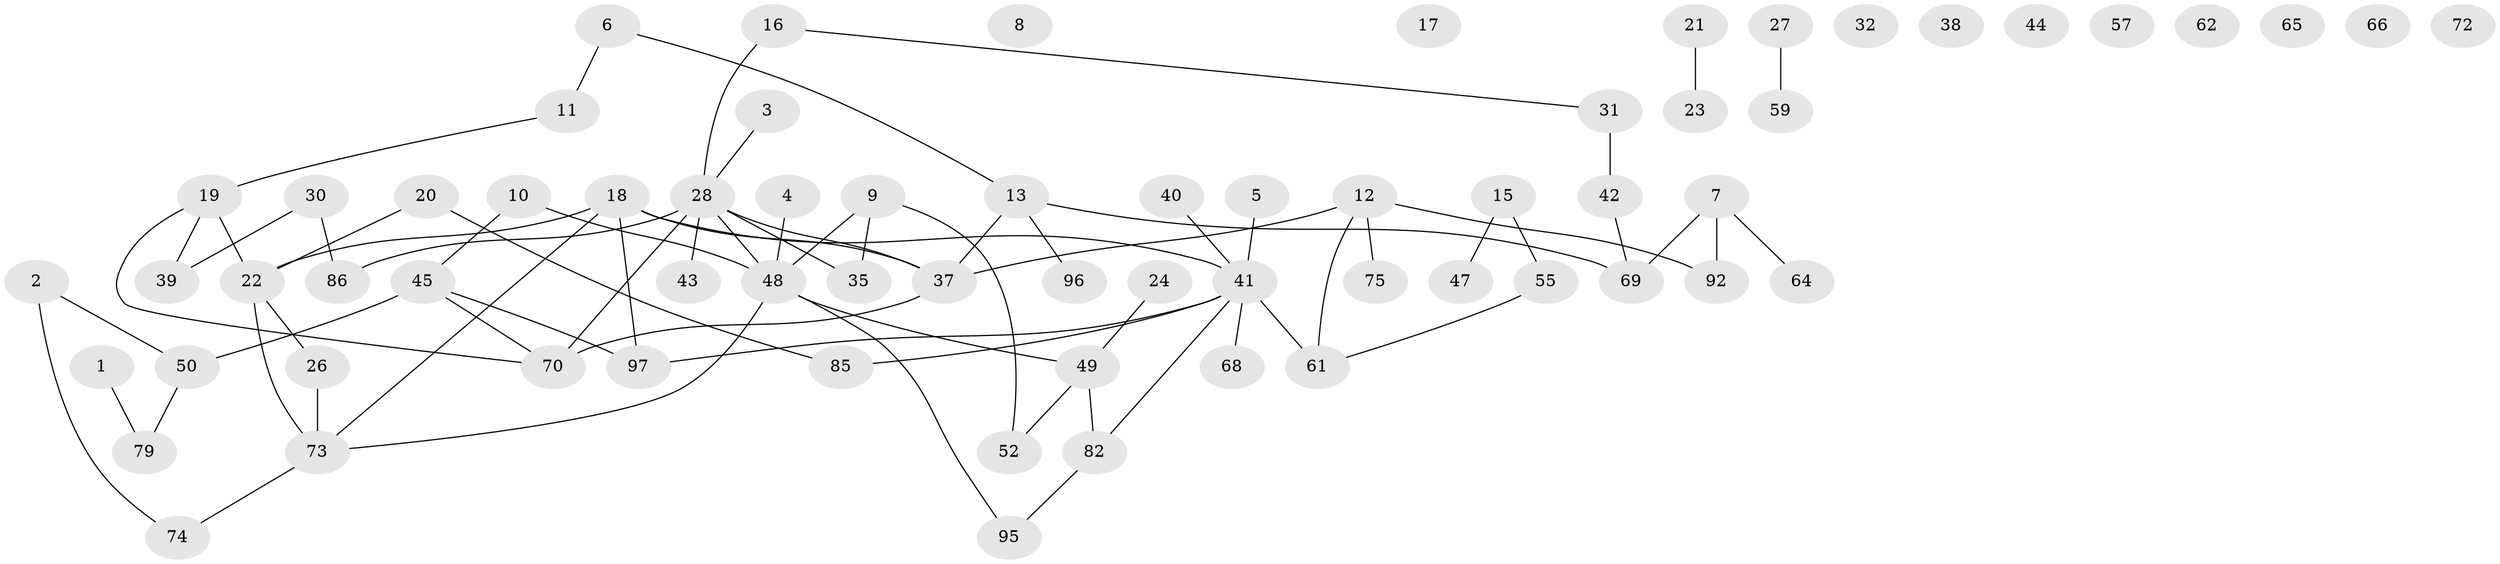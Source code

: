 // Generated by graph-tools (version 1.1) at 2025/23/03/03/25 07:23:27]
// undirected, 67 vertices, 73 edges
graph export_dot {
graph [start="1"]
  node [color=gray90,style=filled];
  1;
  2 [super="+25"];
  3 [super="+71"];
  4;
  5;
  6;
  7 [super="+36"];
  8;
  9 [super="+14"];
  10;
  11;
  12 [super="+53"];
  13 [super="+56"];
  15 [super="+46"];
  16;
  17;
  18 [super="+54"];
  19 [super="+33"];
  20 [super="+60"];
  21;
  22 [super="+63"];
  23 [super="+58"];
  24;
  26 [super="+76"];
  27 [super="+29"];
  28 [super="+93"];
  30 [super="+34"];
  31 [super="+78"];
  32;
  35;
  37 [super="+80"];
  38;
  39;
  40;
  41 [super="+81"];
  42 [super="+88"];
  43;
  44;
  45 [super="+51"];
  47;
  48 [super="+84"];
  49 [super="+67"];
  50;
  52;
  55 [super="+83"];
  57;
  59 [super="+77"];
  61 [super="+94"];
  62;
  64;
  65;
  66;
  68;
  69;
  70 [super="+87"];
  72;
  73 [super="+89"];
  74;
  75;
  79 [super="+91"];
  82 [super="+90"];
  85;
  86;
  92;
  95;
  96;
  97;
  1 -- 79;
  2 -- 50;
  2 -- 74;
  3 -- 28;
  4 -- 48;
  5 -- 41;
  6 -- 11;
  6 -- 13;
  7 -- 64;
  7 -- 69;
  7 -- 92;
  9 -- 48;
  9 -- 35;
  9 -- 52;
  10 -- 48;
  10 -- 45;
  11 -- 19;
  12 -- 75;
  12 -- 92;
  12 -- 37;
  12 -- 61;
  13 -- 37;
  13 -- 96;
  13 -- 69;
  15 -- 55;
  15 -- 47;
  16 -- 31;
  16 -- 28;
  18 -- 97;
  18 -- 73;
  18 -- 22;
  18 -- 41;
  18 -- 37;
  19 -- 39;
  19 -- 70;
  19 -- 22;
  20 -- 85;
  20 -- 22;
  21 -- 23;
  22 -- 73;
  22 -- 26;
  24 -- 49;
  26 -- 73;
  27 -- 59;
  28 -- 43;
  28 -- 86;
  28 -- 35;
  28 -- 48;
  28 -- 70;
  28 -- 37;
  30 -- 86;
  30 -- 39;
  31 -- 42 [weight=2];
  37 -- 70;
  40 -- 41;
  41 -- 85;
  41 -- 97;
  41 -- 82;
  41 -- 68;
  41 -- 61;
  42 -- 69;
  45 -- 50;
  45 -- 97;
  45 -- 70;
  48 -- 95;
  48 -- 49;
  48 -- 73;
  49 -- 52;
  49 -- 82;
  50 -- 79;
  55 -- 61;
  73 -- 74;
  82 -- 95;
}
